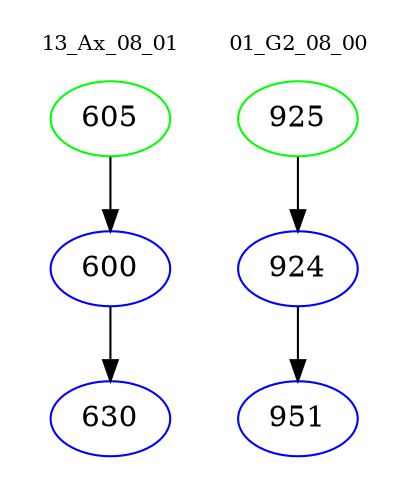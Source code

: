 digraph{
subgraph cluster_0 {
color = white
label = "13_Ax_08_01";
fontsize=10;
T0_605 [label="605", color="green"]
T0_605 -> T0_600 [color="black"]
T0_600 [label="600", color="blue"]
T0_600 -> T0_630 [color="black"]
T0_630 [label="630", color="blue"]
}
subgraph cluster_1 {
color = white
label = "01_G2_08_00";
fontsize=10;
T1_925 [label="925", color="green"]
T1_925 -> T1_924 [color="black"]
T1_924 [label="924", color="blue"]
T1_924 -> T1_951 [color="black"]
T1_951 [label="951", color="blue"]
}
}
